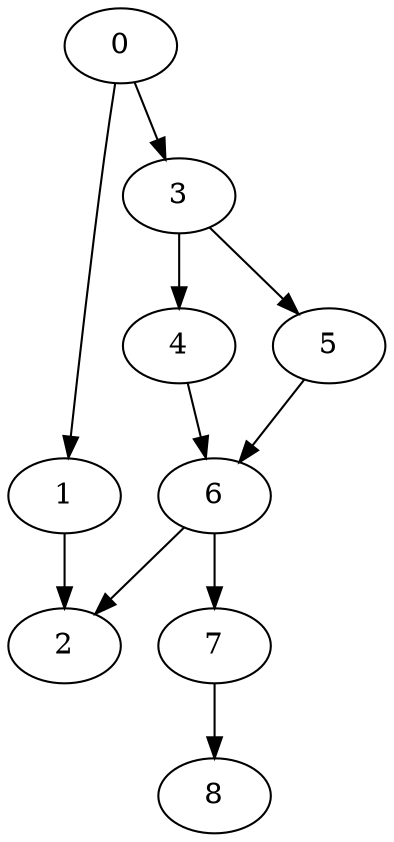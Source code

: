 digraph {
	0
	1
	2
	3
	4
	5
	6
	7
	8
	3 -> 4
	4 -> 6
	5 -> 6
	7 -> 8
	0 -> 1
	1 -> 2
	6 -> 2
	0 -> 3
	3 -> 5
	6 -> 7
}
